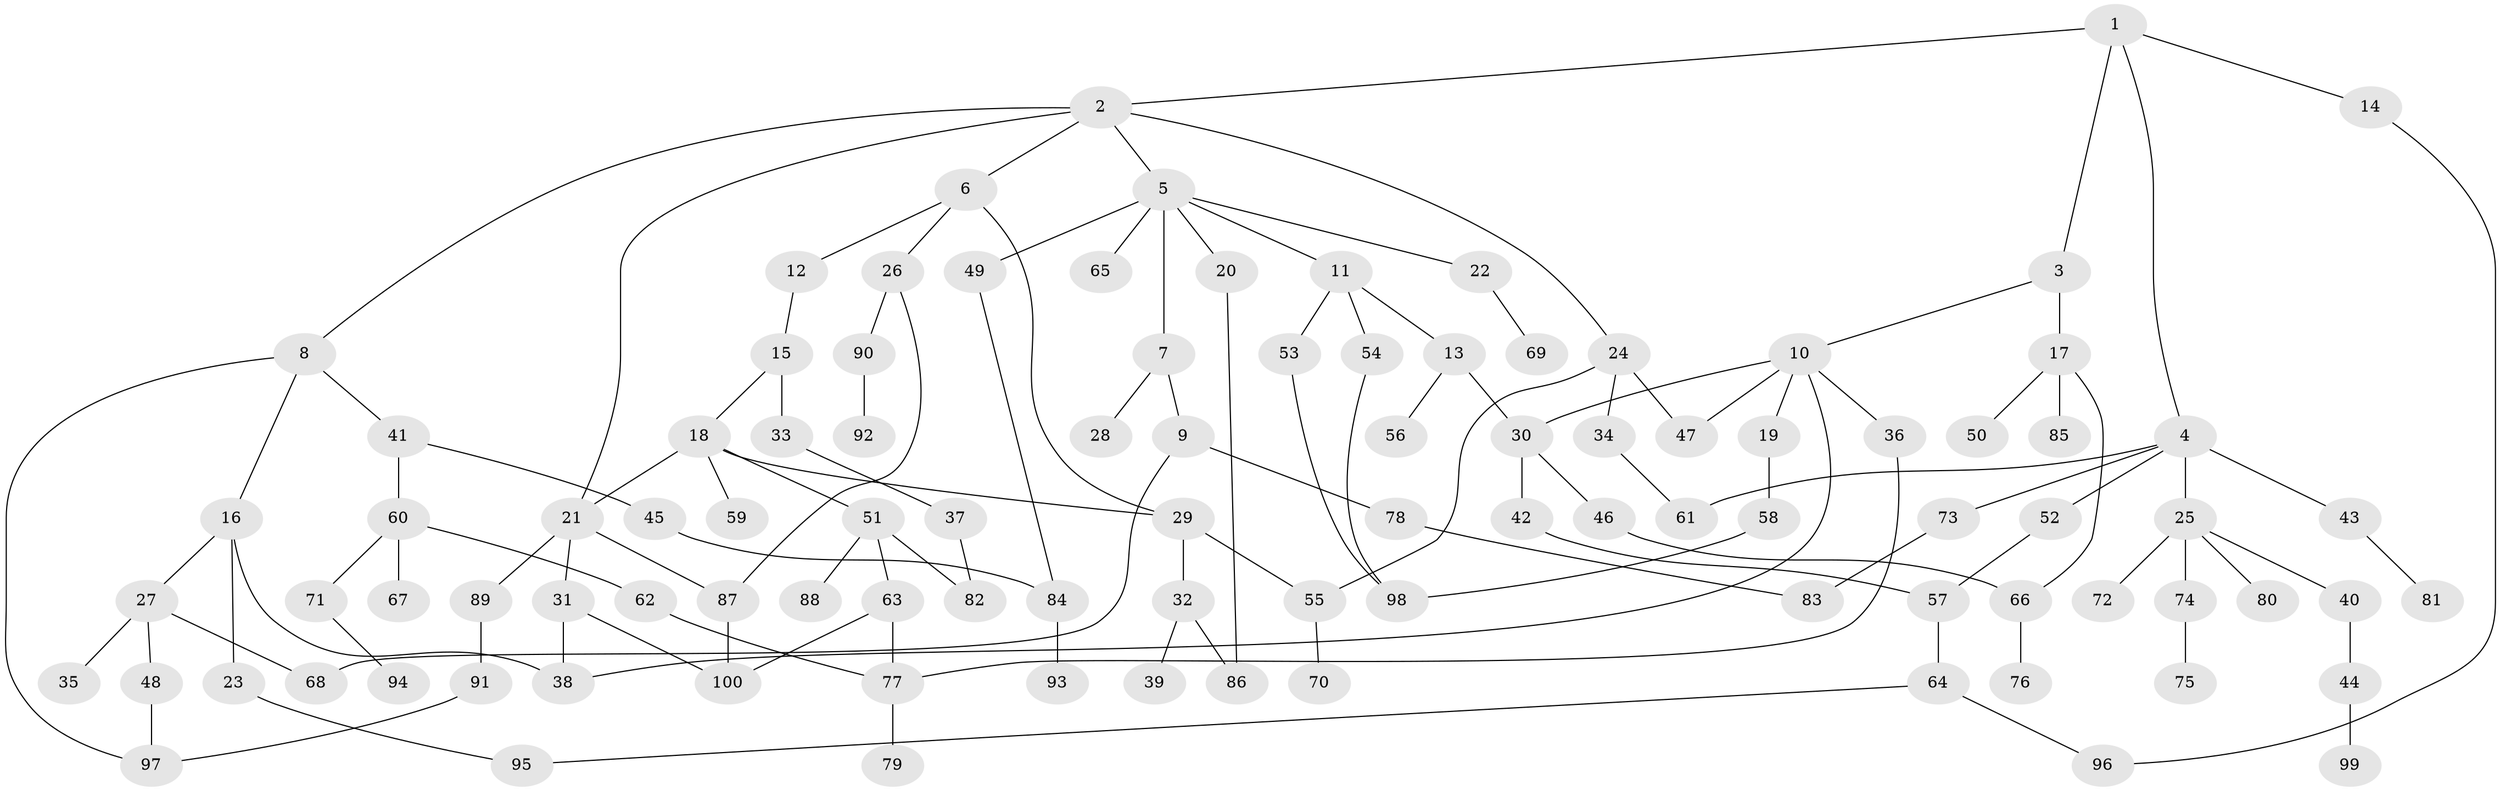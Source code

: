 // Generated by graph-tools (version 1.1) at 2025/54/02/21/25 11:54:43]
// undirected, 100 vertices, 125 edges
graph export_dot {
graph [start="1"]
  node [color=gray90,style=filled];
  1;
  2;
  3;
  4;
  5;
  6;
  7;
  8;
  9;
  10;
  11;
  12;
  13;
  14;
  15;
  16;
  17;
  18;
  19;
  20;
  21;
  22;
  23;
  24;
  25;
  26;
  27;
  28;
  29;
  30;
  31;
  32;
  33;
  34;
  35;
  36;
  37;
  38;
  39;
  40;
  41;
  42;
  43;
  44;
  45;
  46;
  47;
  48;
  49;
  50;
  51;
  52;
  53;
  54;
  55;
  56;
  57;
  58;
  59;
  60;
  61;
  62;
  63;
  64;
  65;
  66;
  67;
  68;
  69;
  70;
  71;
  72;
  73;
  74;
  75;
  76;
  77;
  78;
  79;
  80;
  81;
  82;
  83;
  84;
  85;
  86;
  87;
  88;
  89;
  90;
  91;
  92;
  93;
  94;
  95;
  96;
  97;
  98;
  99;
  100;
  1 -- 2;
  1 -- 3;
  1 -- 4;
  1 -- 14;
  2 -- 5;
  2 -- 6;
  2 -- 8;
  2 -- 21;
  2 -- 24;
  3 -- 10;
  3 -- 17;
  4 -- 25;
  4 -- 43;
  4 -- 52;
  4 -- 61;
  4 -- 73;
  5 -- 7;
  5 -- 11;
  5 -- 20;
  5 -- 22;
  5 -- 49;
  5 -- 65;
  6 -- 12;
  6 -- 26;
  6 -- 29;
  7 -- 9;
  7 -- 28;
  8 -- 16;
  8 -- 41;
  8 -- 97;
  9 -- 78;
  9 -- 68;
  10 -- 19;
  10 -- 36;
  10 -- 47;
  10 -- 30;
  10 -- 38;
  11 -- 13;
  11 -- 53;
  11 -- 54;
  12 -- 15;
  13 -- 30;
  13 -- 56;
  14 -- 96;
  15 -- 18;
  15 -- 33;
  16 -- 23;
  16 -- 27;
  16 -- 38;
  17 -- 50;
  17 -- 66;
  17 -- 85;
  18 -- 29;
  18 -- 51;
  18 -- 59;
  18 -- 21;
  19 -- 58;
  20 -- 86;
  21 -- 31;
  21 -- 89;
  21 -- 87;
  22 -- 69;
  23 -- 95;
  24 -- 34;
  24 -- 47;
  24 -- 55;
  25 -- 40;
  25 -- 72;
  25 -- 74;
  25 -- 80;
  26 -- 87;
  26 -- 90;
  27 -- 35;
  27 -- 48;
  27 -- 68;
  29 -- 32;
  29 -- 55;
  30 -- 42;
  30 -- 46;
  31 -- 38;
  31 -- 100;
  32 -- 39;
  32 -- 86;
  33 -- 37;
  34 -- 61;
  36 -- 77;
  37 -- 82;
  40 -- 44;
  41 -- 45;
  41 -- 60;
  42 -- 57;
  43 -- 81;
  44 -- 99;
  45 -- 84;
  46 -- 66;
  48 -- 97;
  49 -- 84;
  51 -- 63;
  51 -- 82;
  51 -- 88;
  52 -- 57;
  53 -- 98;
  54 -- 98;
  55 -- 70;
  57 -- 64;
  58 -- 98;
  60 -- 62;
  60 -- 67;
  60 -- 71;
  62 -- 77;
  63 -- 77;
  63 -- 100;
  64 -- 96;
  64 -- 95;
  66 -- 76;
  71 -- 94;
  73 -- 83;
  74 -- 75;
  77 -- 79;
  78 -- 83;
  84 -- 93;
  87 -- 100;
  89 -- 91;
  90 -- 92;
  91 -- 97;
}
